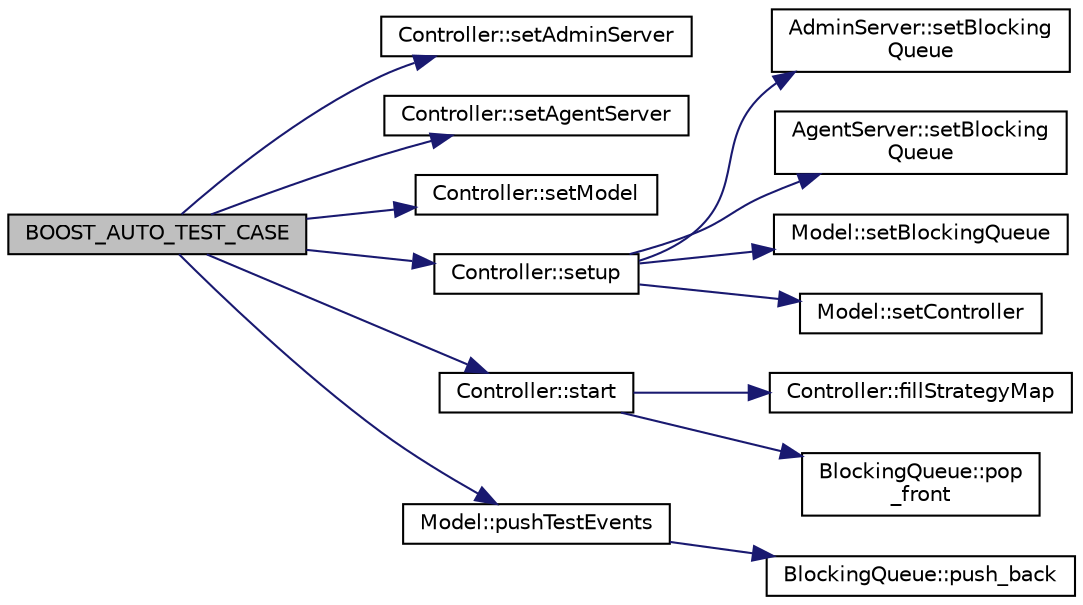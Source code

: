 digraph "BOOST_AUTO_TEST_CASE"
{
  edge [fontname="Helvetica",fontsize="10",labelfontname="Helvetica",labelfontsize="10"];
  node [fontname="Helvetica",fontsize="10",shape=record];
  rankdir="LR";
  Node1 [label="BOOST_AUTO_TEST_CASE",height=0.2,width=0.4,color="black", fillcolor="grey75", style="filled" fontcolor="black"];
  Node1 -> Node2 [color="midnightblue",fontsize="10",style="solid",fontname="Helvetica"];
  Node2 [label="Controller::setAdminServer",height=0.2,width=0.4,color="black", fillcolor="white", style="filled",URL="$classController.html#ad75c2e9788ecb8dba44650747076fe92"];
  Node1 -> Node3 [color="midnightblue",fontsize="10",style="solid",fontname="Helvetica"];
  Node3 [label="Controller::setAgentServer",height=0.2,width=0.4,color="black", fillcolor="white", style="filled",URL="$classController.html#a84a816695c11ec17be45fc5def82c892"];
  Node1 -> Node4 [color="midnightblue",fontsize="10",style="solid",fontname="Helvetica"];
  Node4 [label="Controller::setModel",height=0.2,width=0.4,color="black", fillcolor="white", style="filled",URL="$classController.html#a5f9d5a3fc40dd23ecf4b493f22ce94f0"];
  Node1 -> Node5 [color="midnightblue",fontsize="10",style="solid",fontname="Helvetica"];
  Node5 [label="Controller::setup",height=0.2,width=0.4,color="black", fillcolor="white", style="filled",URL="$classController.html#aaff2c0ac01c4d7a6b78718ac8a411c4b",tooltip="Tworzy kolejkę blokującą i podaje wskazanie na nią do serverów i modelu. Odzieliłem tą metodę od star..."];
  Node5 -> Node6 [color="midnightblue",fontsize="10",style="solid",fontname="Helvetica"];
  Node6 [label="AdminServer::setBlocking\lQueue",height=0.2,width=0.4,color="black", fillcolor="white", style="filled",URL="$classAdminServer.html#a3ecf7c2747f0413d3d58f7a9f4dd7ae2"];
  Node5 -> Node7 [color="midnightblue",fontsize="10",style="solid",fontname="Helvetica"];
  Node7 [label="AgentServer::setBlocking\lQueue",height=0.2,width=0.4,color="black", fillcolor="white", style="filled",URL="$classAgentServer.html#ab79904b49f1f80c51b9bfdbde2596d00"];
  Node5 -> Node8 [color="midnightblue",fontsize="10",style="solid",fontname="Helvetica"];
  Node8 [label="Model::setBlockingQueue",height=0.2,width=0.4,color="black", fillcolor="white", style="filled",URL="$classModel.html#a61cb5a5695ff5a6555ceaec02b2a16b9"];
  Node5 -> Node9 [color="midnightblue",fontsize="10",style="solid",fontname="Helvetica"];
  Node9 [label="Model::setController",height=0.2,width=0.4,color="black", fillcolor="white", style="filled",URL="$classModel.html#a8e8771cbc09afdf630f4ca833d29b809"];
  Node1 -> Node10 [color="midnightblue",fontsize="10",style="solid",fontname="Helvetica"];
  Node10 [label="Controller::start",height=0.2,width=0.4,color="black", fillcolor="white", style="filled",URL="$classController.html#ad535ad74055e645b7f44b7feeb4e82a8",tooltip="w tej metodzie wszystko się dzieje, w szczególności wywołuje ona nowe wątki "];
  Node10 -> Node11 [color="midnightblue",fontsize="10",style="solid",fontname="Helvetica"];
  Node11 [label="Controller::fillStrategyMap",height=0.2,width=0.4,color="black", fillcolor="white", style="filled",URL="$classController.html#ada4383b0c385d09c6e82158e91449948",tooltip="metoda wypełnia mapę strategii odpowiednimi strategiami dla różnych typów zdarzeń ..."];
  Node10 -> Node12 [color="midnightblue",fontsize="10",style="solid",fontname="Helvetica"];
  Node12 [label="BlockingQueue::pop\l_front",height=0.2,width=0.4,color="black", fillcolor="white", style="filled",URL="$classBlockingQueue.html#a33e18f760365430cee38721dfd0abf5e",tooltip="Zdejmuje pierwszy element z kolejki niepodzielnie i go zwraca. "];
  Node1 -> Node13 [color="midnightblue",fontsize="10",style="solid",fontname="Helvetica"];
  Node13 [label="Model::pushTestEvents",height=0.2,width=0.4,color="black", fillcolor="white", style="filled",URL="$classModel.html#ac9ee04aadbcefc4957321d5f0ad60c5e"];
  Node13 -> Node14 [color="midnightblue",fontsize="10",style="solid",fontname="Helvetica"];
  Node14 [label="BlockingQueue::push_back",height=0.2,width=0.4,color="black", fillcolor="white", style="filled",URL="$classBlockingQueue.html#aba9a92a9e6a732cd720c609d7e706c47",tooltip="Dodanie niepodzielnie elementu na koniec kolejki. "];
}
